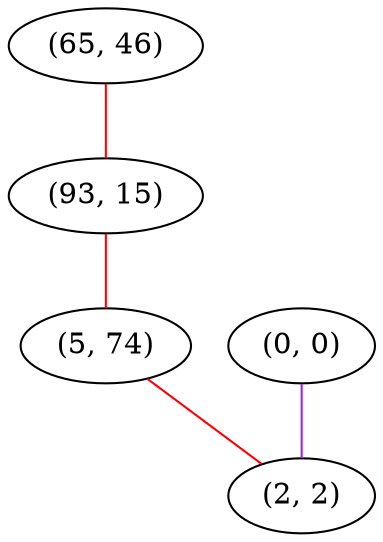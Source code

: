 graph "" {
"(65, 46)";
"(93, 15)";
"(5, 74)";
"(0, 0)";
"(2, 2)";
"(65, 46)" -- "(93, 15)"  [color=red, key=0, weight=1];
"(93, 15)" -- "(5, 74)"  [color=red, key=0, weight=1];
"(5, 74)" -- "(2, 2)"  [color=red, key=0, weight=1];
"(0, 0)" -- "(2, 2)"  [color=purple, key=0, weight=4];
}
